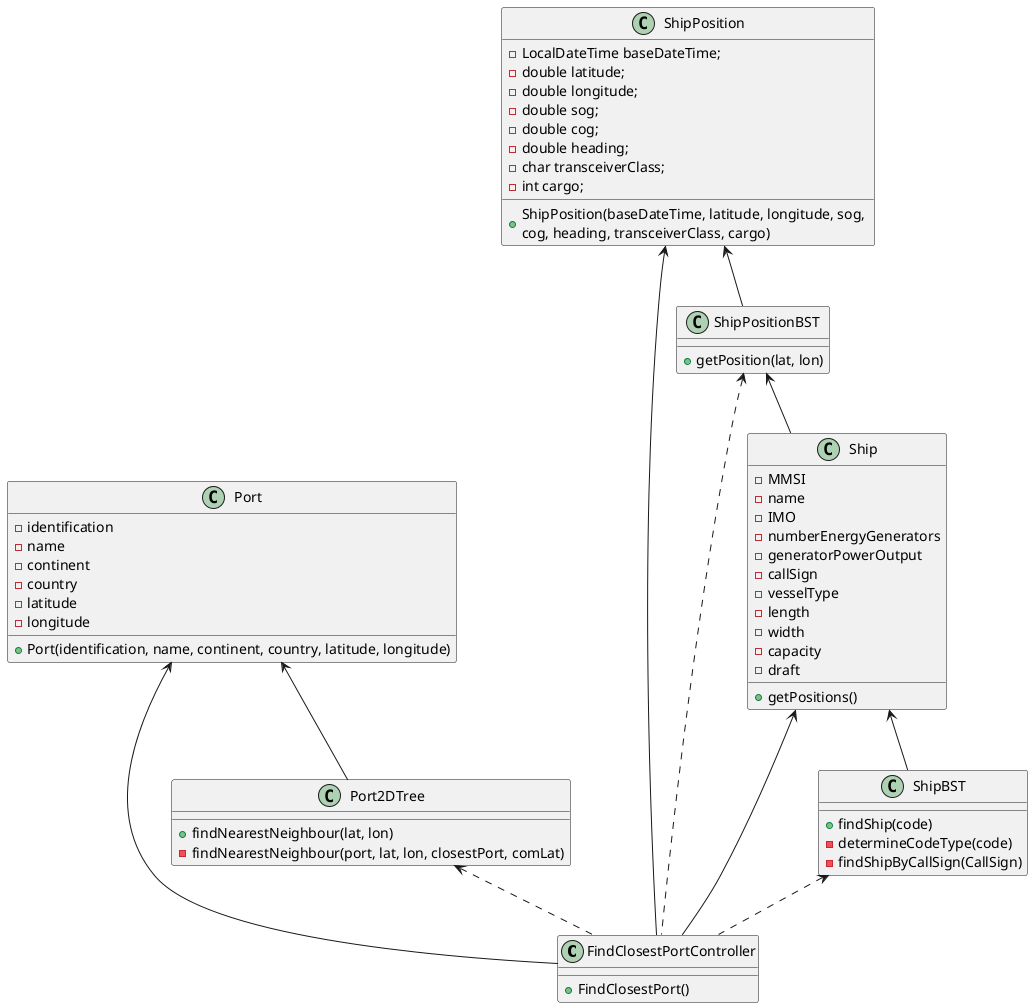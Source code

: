 @startuml
'https://plantuml.com/class-diagram

/'class FindClosestPortUI {
- controller
}'/

class FindClosestPortController {
+ FindClosestPort()
}

class Port {
- identification
- name
- continent
- country
- latitude
- longitude
+ Port(identification, name, continent, country, latitude, longitude)
}

class Port2DTree {
+ findNearestNeighbour(lat, lon)
- findNearestNeighbour(port, lat, lon, closestPort, comLat)
}

class ShipPositionBST {
+ getPosition(lat, lon)
}

class ShipPosition {
- LocalDateTime baseDateTime;
- double latitude;
- double longitude;
- double sog;
- double cog;
- double heading;
- char transceiverClass;
- int cargo;
+ ShipPosition(baseDateTime, latitude, longitude, sog, \ncog, heading, transceiverClass, cargo)
}

class ShipBST {
+ findShip(code)
- determineCodeType(code)
- findShipByCallSign(CallSign)
}

class Ship {
-MMSI
-name
-IMO
-numberEnergyGenerators
-generatorPowerOutput
-callSign
-vesselType
-length
-width
-capacity
-draft
+ getPositions()
}

'FindClosestPortController <.. FindClosestPortUI
Port2DTree <.. FindClosestPortController
ShipBST <.. FindClosestPortController
ShipPositionBST <.. FindClosestPortController
Port <-- FindClosestPortController
ShipPosition <-- FindClosestPortController
Ship <-- FindClosestPortController
Port <-- Port2DTree
Ship <-- ShipBST
ShipPositionBST <-- Ship
ShipPosition <-- ShipPositionBST

@enduml